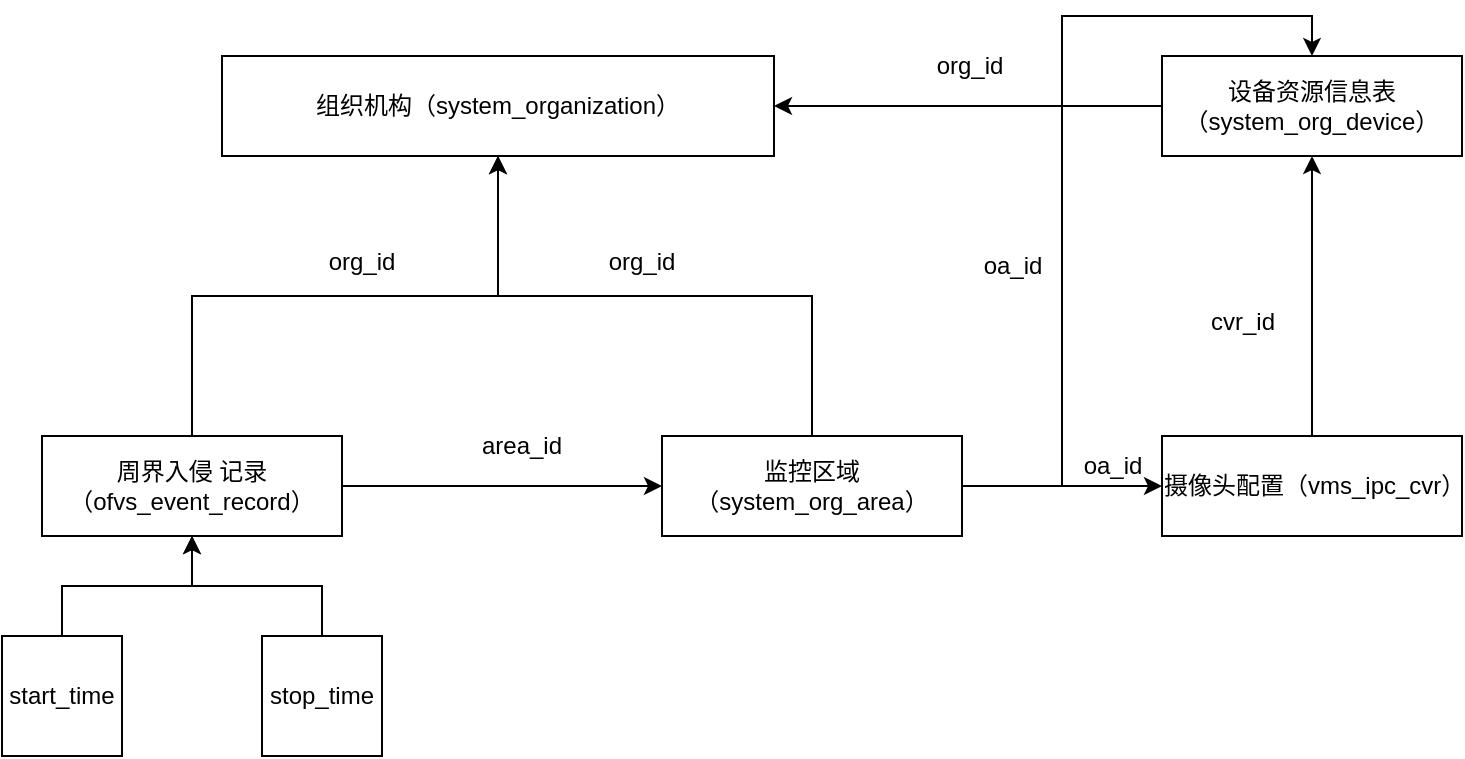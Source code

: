 <mxfile version="21.1.9" type="github">
  <diagram name="第 1 页" id="O7_HP3USzXjA6A4vx0tH">
    <mxGraphModel dx="1434" dy="788" grid="1" gridSize="10" guides="1" tooltips="1" connect="1" arrows="1" fold="1" page="1" pageScale="1" pageWidth="827" pageHeight="1169" math="0" shadow="0">
      <root>
        <mxCell id="0" />
        <mxCell id="1" parent="0" />
        <mxCell id="vR_F0ComAz1rM-JYzLv0-3" style="edgeStyle=orthogonalEdgeStyle;rounded=0;orthogonalLoop=1;jettySize=auto;html=1;" edge="1" parent="1" source="vR_F0ComAz1rM-JYzLv0-1" target="vR_F0ComAz1rM-JYzLv0-2">
          <mxGeometry relative="1" as="geometry" />
        </mxCell>
        <mxCell id="vR_F0ComAz1rM-JYzLv0-6" style="edgeStyle=orthogonalEdgeStyle;rounded=0;orthogonalLoop=1;jettySize=auto;html=1;" edge="1" parent="1" source="vR_F0ComAz1rM-JYzLv0-1" target="vR_F0ComAz1rM-JYzLv0-5">
          <mxGeometry relative="1" as="geometry" />
        </mxCell>
        <mxCell id="vR_F0ComAz1rM-JYzLv0-1" value="周界入侵 记录（ofvs_event_record）" style="rounded=0;whiteSpace=wrap;html=1;" vertex="1" parent="1">
          <mxGeometry x="70" y="320" width="150" height="50" as="geometry" />
        </mxCell>
        <mxCell id="vR_F0ComAz1rM-JYzLv0-2" value="组织机构（system_organization）" style="rounded=0;whiteSpace=wrap;html=1;" vertex="1" parent="1">
          <mxGeometry x="160" y="130" width="276" height="50" as="geometry" />
        </mxCell>
        <mxCell id="vR_F0ComAz1rM-JYzLv0-4" value="org_id" style="text;html=1;strokeColor=none;fillColor=none;align=center;verticalAlign=middle;whiteSpace=wrap;rounded=0;" vertex="1" parent="1">
          <mxGeometry x="200" y="218" width="60" height="30" as="geometry" />
        </mxCell>
        <mxCell id="vR_F0ComAz1rM-JYzLv0-14" style="edgeStyle=orthogonalEdgeStyle;rounded=0;orthogonalLoop=1;jettySize=auto;html=1;entryX=0.5;entryY=1;entryDx=0;entryDy=0;" edge="1" parent="1" source="vR_F0ComAz1rM-JYzLv0-5" target="vR_F0ComAz1rM-JYzLv0-2">
          <mxGeometry relative="1" as="geometry" />
        </mxCell>
        <mxCell id="vR_F0ComAz1rM-JYzLv0-23" style="edgeStyle=orthogonalEdgeStyle;rounded=0;orthogonalLoop=1;jettySize=auto;html=1;entryX=0;entryY=0.5;entryDx=0;entryDy=0;" edge="1" parent="1" source="vR_F0ComAz1rM-JYzLv0-5" target="vR_F0ComAz1rM-JYzLv0-15">
          <mxGeometry relative="1" as="geometry" />
        </mxCell>
        <mxCell id="vR_F0ComAz1rM-JYzLv0-28" style="edgeStyle=orthogonalEdgeStyle;rounded=0;orthogonalLoop=1;jettySize=auto;html=1;entryX=0.5;entryY=0;entryDx=0;entryDy=0;" edge="1" parent="1" source="vR_F0ComAz1rM-JYzLv0-5" target="vR_F0ComAz1rM-JYzLv0-16">
          <mxGeometry relative="1" as="geometry" />
        </mxCell>
        <mxCell id="vR_F0ComAz1rM-JYzLv0-5" value="监控区域（system_org_area）" style="rounded=0;whiteSpace=wrap;html=1;" vertex="1" parent="1">
          <mxGeometry x="380" y="320" width="150" height="50" as="geometry" />
        </mxCell>
        <mxCell id="vR_F0ComAz1rM-JYzLv0-7" value="area_id" style="text;html=1;strokeColor=none;fillColor=none;align=center;verticalAlign=middle;whiteSpace=wrap;rounded=0;" vertex="1" parent="1">
          <mxGeometry x="280" y="310" width="60" height="30" as="geometry" />
        </mxCell>
        <mxCell id="vR_F0ComAz1rM-JYzLv0-12" style="edgeStyle=orthogonalEdgeStyle;rounded=0;orthogonalLoop=1;jettySize=auto;html=1;" edge="1" parent="1" source="vR_F0ComAz1rM-JYzLv0-10" target="vR_F0ComAz1rM-JYzLv0-1">
          <mxGeometry relative="1" as="geometry" />
        </mxCell>
        <mxCell id="vR_F0ComAz1rM-JYzLv0-10" value="start_time" style="whiteSpace=wrap;html=1;aspect=fixed;" vertex="1" parent="1">
          <mxGeometry x="50" y="420" width="60" height="60" as="geometry" />
        </mxCell>
        <mxCell id="vR_F0ComAz1rM-JYzLv0-13" style="edgeStyle=orthogonalEdgeStyle;rounded=0;orthogonalLoop=1;jettySize=auto;html=1;" edge="1" parent="1" source="vR_F0ComAz1rM-JYzLv0-11" target="vR_F0ComAz1rM-JYzLv0-1">
          <mxGeometry relative="1" as="geometry" />
        </mxCell>
        <mxCell id="vR_F0ComAz1rM-JYzLv0-11" value="stop_time" style="whiteSpace=wrap;html=1;aspect=fixed;" vertex="1" parent="1">
          <mxGeometry x="180" y="420" width="60" height="60" as="geometry" />
        </mxCell>
        <mxCell id="vR_F0ComAz1rM-JYzLv0-20" style="edgeStyle=orthogonalEdgeStyle;rounded=0;orthogonalLoop=1;jettySize=auto;html=1;entryX=0.5;entryY=1;entryDx=0;entryDy=0;" edge="1" parent="1" source="vR_F0ComAz1rM-JYzLv0-15" target="vR_F0ComAz1rM-JYzLv0-16">
          <mxGeometry relative="1" as="geometry" />
        </mxCell>
        <mxCell id="vR_F0ComAz1rM-JYzLv0-15" value="摄像头配置（vms_ipc_cvr）" style="rounded=0;whiteSpace=wrap;html=1;" vertex="1" parent="1">
          <mxGeometry x="630" y="320" width="150" height="50" as="geometry" />
        </mxCell>
        <mxCell id="vR_F0ComAz1rM-JYzLv0-18" style="edgeStyle=orthogonalEdgeStyle;rounded=0;orthogonalLoop=1;jettySize=auto;html=1;entryX=1;entryY=0.5;entryDx=0;entryDy=0;" edge="1" parent="1" source="vR_F0ComAz1rM-JYzLv0-16" target="vR_F0ComAz1rM-JYzLv0-2">
          <mxGeometry relative="1" as="geometry" />
        </mxCell>
        <mxCell id="vR_F0ComAz1rM-JYzLv0-16" value="设备资源信息表（system_org_device）" style="rounded=0;whiteSpace=wrap;html=1;" vertex="1" parent="1">
          <mxGeometry x="630" y="130" width="150" height="50" as="geometry" />
        </mxCell>
        <mxCell id="vR_F0ComAz1rM-JYzLv0-19" value="org_id" style="text;html=1;strokeColor=none;fillColor=none;align=center;verticalAlign=middle;whiteSpace=wrap;rounded=0;" vertex="1" parent="1">
          <mxGeometry x="504" y="120" width="60" height="30" as="geometry" />
        </mxCell>
        <mxCell id="vR_F0ComAz1rM-JYzLv0-22" value="cvr_id" style="text;html=1;align=center;verticalAlign=middle;resizable=0;points=[];autosize=1;strokeColor=none;fillColor=none;" vertex="1" parent="1">
          <mxGeometry x="640" y="248" width="60" height="30" as="geometry" />
        </mxCell>
        <mxCell id="vR_F0ComAz1rM-JYzLv0-24" value="oa_id" style="text;html=1;align=center;verticalAlign=middle;resizable=0;points=[];autosize=1;strokeColor=none;fillColor=none;" vertex="1" parent="1">
          <mxGeometry x="580" y="320" width="50" height="30" as="geometry" />
        </mxCell>
        <mxCell id="vR_F0ComAz1rM-JYzLv0-26" value="org_id" style="text;html=1;strokeColor=none;fillColor=none;align=center;verticalAlign=middle;whiteSpace=wrap;rounded=0;" vertex="1" parent="1">
          <mxGeometry x="340" y="218" width="60" height="30" as="geometry" />
        </mxCell>
        <mxCell id="vR_F0ComAz1rM-JYzLv0-29" value="oa_id" style="text;html=1;align=center;verticalAlign=middle;resizable=0;points=[];autosize=1;strokeColor=none;fillColor=none;" vertex="1" parent="1">
          <mxGeometry x="530" y="220" width="50" height="30" as="geometry" />
        </mxCell>
      </root>
    </mxGraphModel>
  </diagram>
</mxfile>
